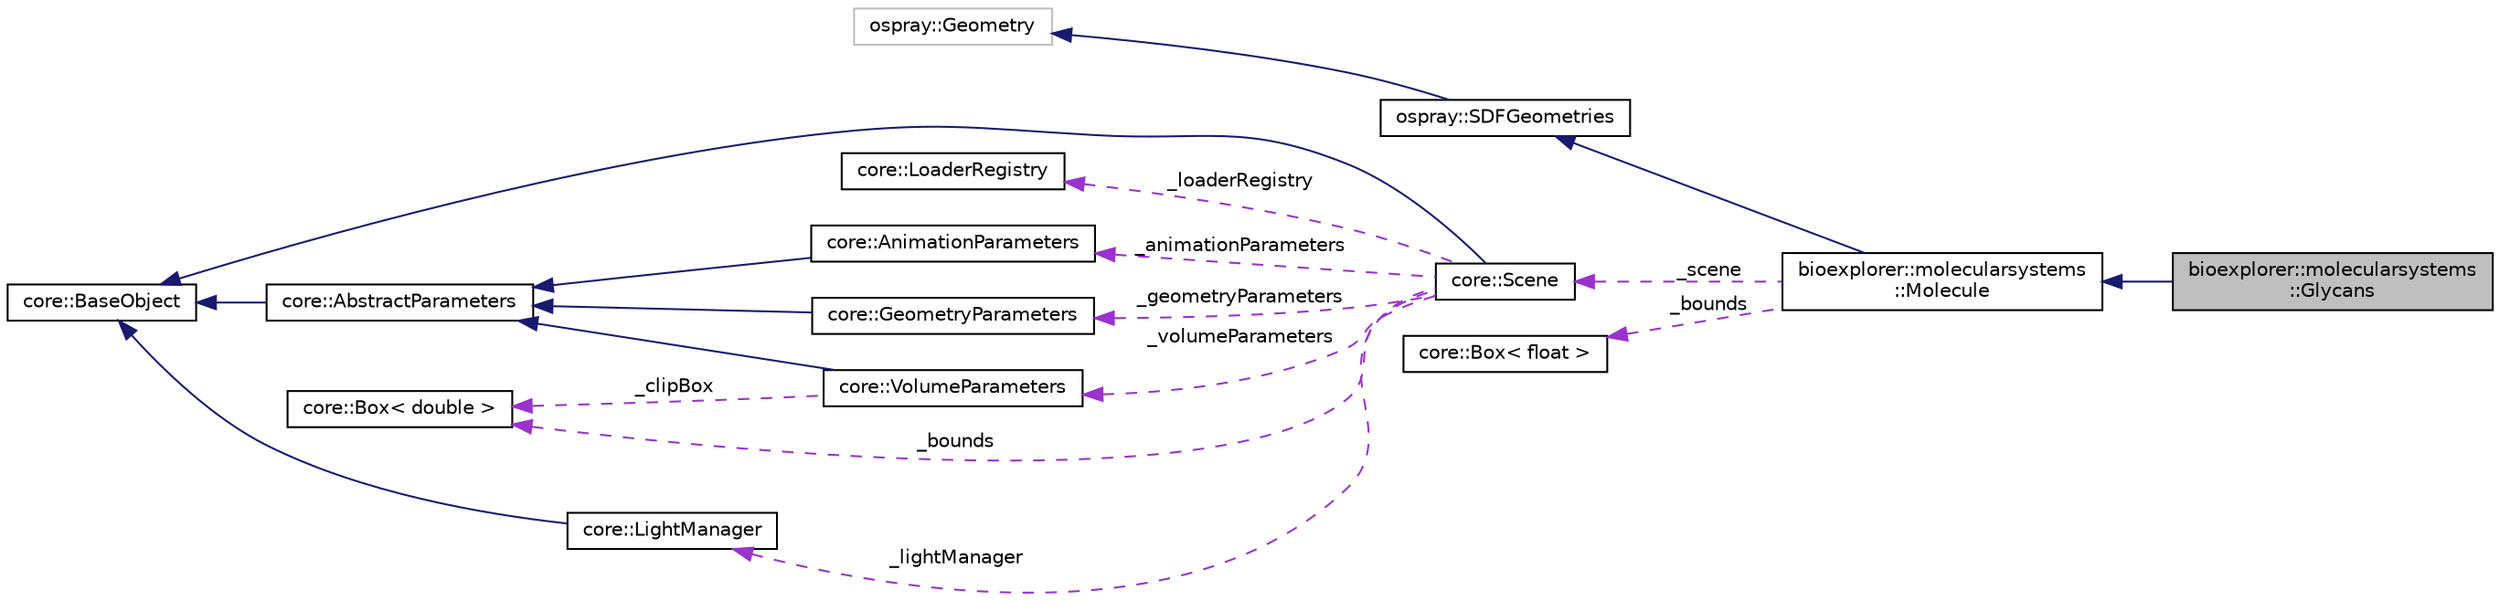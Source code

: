 digraph "bioexplorer::molecularsystems::Glycans"
{
 // LATEX_PDF_SIZE
  edge [fontname="Helvetica",fontsize="10",labelfontname="Helvetica",labelfontsize="10"];
  node [fontname="Helvetica",fontsize="10",shape=record];
  rankdir="LR";
  Node1 [label="bioexplorer::molecularsystems\l::Glycans",height=0.2,width=0.4,color="black", fillcolor="grey75", style="filled", fontcolor="black",tooltip="The Glycans class."];
  Node2 -> Node1 [dir="back",color="midnightblue",fontsize="10",style="solid",fontname="Helvetica"];
  Node2 [label="bioexplorer::molecularsystems\l::Molecule",height=0.2,width=0.4,color="black", fillcolor="white", style="filled",URL="$da/dff/classbioexplorer_1_1molecularsystems_1_1Molecule.html",tooltip="The Molecule class implements the 3D representation of a molecule. The object also contains metadata ..."];
  Node3 -> Node2 [dir="back",color="midnightblue",fontsize="10",style="solid",fontname="Helvetica"];
  Node3 [label="ospray::SDFGeometries",height=0.2,width=0.4,color="black", fillcolor="white", style="filled",URL="$db/dd2/structospray_1_1SDFGeometries.html",tooltip=" "];
  Node4 -> Node3 [dir="back",color="midnightblue",fontsize="10",style="solid",fontname="Helvetica"];
  Node4 [label="ospray::Geometry",height=0.2,width=0.4,color="grey75", fillcolor="white", style="filled",tooltip=" "];
  Node5 -> Node2 [dir="back",color="darkorchid3",fontsize="10",style="dashed",label=" _scene" ,fontname="Helvetica"];
  Node5 [label="core::Scene",height=0.2,width=0.4,color="black", fillcolor="white", style="filled",URL="$d5/d76/classcore_1_1Scene.html",tooltip="Scene object This object contains collections of geometries, materials and light sources that are use..."];
  Node6 -> Node5 [dir="back",color="midnightblue",fontsize="10",style="solid",fontname="Helvetica"];
  Node6 [label="core::BaseObject",height=0.2,width=0.4,color="black", fillcolor="white", style="filled",URL="$d1/dc6/classcore_1_1BaseObject.html",tooltip=" "];
  Node7 -> Node5 [dir="back",color="darkorchid3",fontsize="10",style="dashed",label=" _loaderRegistry" ,fontname="Helvetica"];
  Node7 [label="core::LoaderRegistry",height=0.2,width=0.4,color="black", fillcolor="white", style="filled",URL="$dc/d97/classcore_1_1LoaderRegistry.html",tooltip=" "];
  Node8 -> Node5 [dir="back",color="darkorchid3",fontsize="10",style="dashed",label=" _geometryParameters" ,fontname="Helvetica"];
  Node8 [label="core::GeometryParameters",height=0.2,width=0.4,color="black", fillcolor="white", style="filled",URL="$d8/d43/classcore_1_1GeometryParameters.html",tooltip=" "];
  Node9 -> Node8 [dir="back",color="midnightblue",fontsize="10",style="solid",fontname="Helvetica"];
  Node9 [label="core::AbstractParameters",height=0.2,width=0.4,color="black", fillcolor="white", style="filled",URL="$da/dda/classcore_1_1AbstractParameters.html",tooltip=" "];
  Node6 -> Node9 [dir="back",color="midnightblue",fontsize="10",style="solid",fontname="Helvetica"];
  Node10 -> Node5 [dir="back",color="darkorchid3",fontsize="10",style="dashed",label=" _volumeParameters" ,fontname="Helvetica"];
  Node10 [label="core::VolumeParameters",height=0.2,width=0.4,color="black", fillcolor="white", style="filled",URL="$df/da5/classcore_1_1VolumeParameters.html",tooltip=" "];
  Node9 -> Node10 [dir="back",color="midnightblue",fontsize="10",style="solid",fontname="Helvetica"];
  Node11 -> Node10 [dir="back",color="darkorchid3",fontsize="10",style="dashed",label=" _clipBox" ,fontname="Helvetica"];
  Node11 [label="core::Box\< double \>",height=0.2,width=0.4,color="black", fillcolor="white", style="filled",URL="$df/d44/classcore_1_1Box.html",tooltip=" "];
  Node12 -> Node5 [dir="back",color="darkorchid3",fontsize="10",style="dashed",label=" _lightManager" ,fontname="Helvetica"];
  Node12 [label="core::LightManager",height=0.2,width=0.4,color="black", fillcolor="white", style="filled",URL="$d0/dc8/classcore_1_1LightManager.html",tooltip="Manages light sources in a scene."];
  Node6 -> Node12 [dir="back",color="midnightblue",fontsize="10",style="solid",fontname="Helvetica"];
  Node13 -> Node5 [dir="back",color="darkorchid3",fontsize="10",style="dashed",label=" _animationParameters" ,fontname="Helvetica"];
  Node13 [label="core::AnimationParameters",height=0.2,width=0.4,color="black", fillcolor="white", style="filled",URL="$d4/dfb/classcore_1_1AnimationParameters.html",tooltip=" "];
  Node9 -> Node13 [dir="back",color="midnightblue",fontsize="10",style="solid",fontname="Helvetica"];
  Node11 -> Node5 [dir="back",color="darkorchid3",fontsize="10",style="dashed",label=" _bounds" ,fontname="Helvetica"];
  Node14 -> Node2 [dir="back",color="darkorchid3",fontsize="10",style="dashed",label=" _bounds" ,fontname="Helvetica"];
  Node14 [label="core::Box\< float \>",height=0.2,width=0.4,color="black", fillcolor="white", style="filled",URL="$df/d44/classcore_1_1Box.html",tooltip=" "];
}
